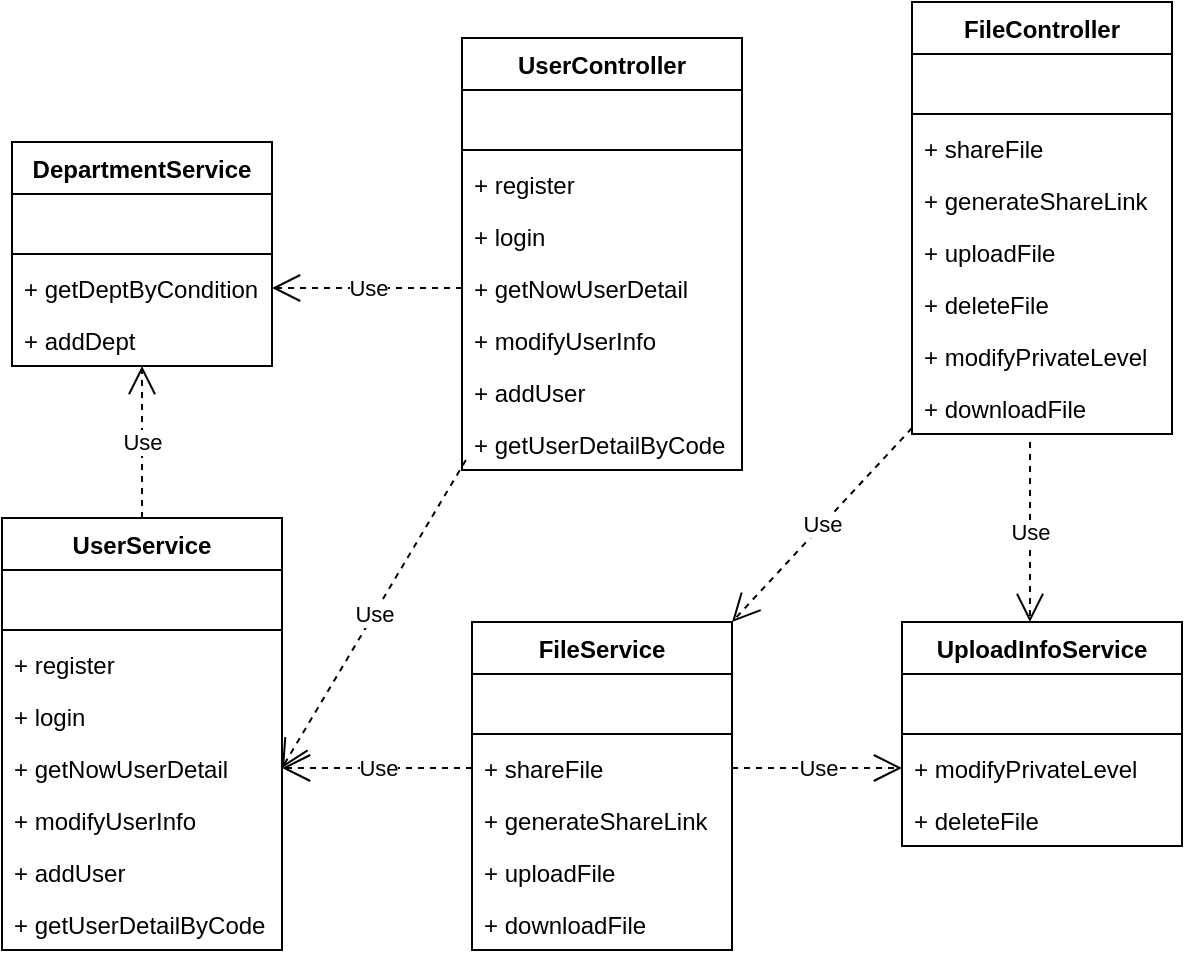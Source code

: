 <mxfile version="17.4.0" type="github">
  <diagram id="SctEK2AL3j0u5t4MnJmv" name="Page-1">
    <mxGraphModel dx="1108" dy="426" grid="1" gridSize="10" guides="1" tooltips="1" connect="1" arrows="1" fold="1" page="1" pageScale="1" pageWidth="827" pageHeight="1169" math="0" shadow="0">
      <root>
        <mxCell id="0" />
        <mxCell id="1" parent="0" />
        <mxCell id="_vMp9WdMYwQ7bH-pkNWu-1" value="FileService" style="swimlane;fontStyle=1;align=center;verticalAlign=top;childLayout=stackLayout;horizontal=1;startSize=26;horizontalStack=0;resizeParent=1;resizeParentMax=0;resizeLast=0;collapsible=1;marginBottom=0;" parent="1" vertex="1">
          <mxGeometry x="595" y="390" width="130" height="164" as="geometry" />
        </mxCell>
        <mxCell id="_vMp9WdMYwQ7bH-pkNWu-2" value=" " style="text;strokeColor=none;fillColor=none;align=left;verticalAlign=top;spacingLeft=4;spacingRight=4;overflow=hidden;rotatable=0;points=[[0,0.5],[1,0.5]];portConstraint=eastwest;" parent="_vMp9WdMYwQ7bH-pkNWu-1" vertex="1">
          <mxGeometry y="26" width="130" height="26" as="geometry" />
        </mxCell>
        <mxCell id="_vMp9WdMYwQ7bH-pkNWu-3" value="" style="line;strokeWidth=1;fillColor=none;align=left;verticalAlign=middle;spacingTop=-1;spacingLeft=3;spacingRight=3;rotatable=0;labelPosition=right;points=[];portConstraint=eastwest;" parent="_vMp9WdMYwQ7bH-pkNWu-1" vertex="1">
          <mxGeometry y="52" width="130" height="8" as="geometry" />
        </mxCell>
        <mxCell id="_vMp9WdMYwQ7bH-pkNWu-4" value="+ shareFile" style="text;strokeColor=none;fillColor=none;align=left;verticalAlign=top;spacingLeft=4;spacingRight=4;overflow=hidden;rotatable=0;points=[[0,0.5],[1,0.5]];portConstraint=eastwest;" parent="_vMp9WdMYwQ7bH-pkNWu-1" vertex="1">
          <mxGeometry y="60" width="130" height="26" as="geometry" />
        </mxCell>
        <mxCell id="_vMp9WdMYwQ7bH-pkNWu-5" value="+ generateShareLink" style="text;strokeColor=none;fillColor=none;align=left;verticalAlign=top;spacingLeft=4;spacingRight=4;overflow=hidden;rotatable=0;points=[[0,0.5],[1,0.5]];portConstraint=eastwest;" parent="_vMp9WdMYwQ7bH-pkNWu-1" vertex="1">
          <mxGeometry y="86" width="130" height="26" as="geometry" />
        </mxCell>
        <mxCell id="_vMp9WdMYwQ7bH-pkNWu-6" value="+ uploadFile" style="text;strokeColor=none;fillColor=none;align=left;verticalAlign=top;spacingLeft=4;spacingRight=4;overflow=hidden;rotatable=0;points=[[0,0.5],[1,0.5]];portConstraint=eastwest;" parent="_vMp9WdMYwQ7bH-pkNWu-1" vertex="1">
          <mxGeometry y="112" width="130" height="26" as="geometry" />
        </mxCell>
        <mxCell id="_vMp9WdMYwQ7bH-pkNWu-7" value="+ downloadFile" style="text;strokeColor=none;fillColor=none;align=left;verticalAlign=top;spacingLeft=4;spacingRight=4;overflow=hidden;rotatable=0;points=[[0,0.5],[1,0.5]];portConstraint=eastwest;" parent="_vMp9WdMYwQ7bH-pkNWu-1" vertex="1">
          <mxGeometry y="138" width="130" height="26" as="geometry" />
        </mxCell>
        <mxCell id="_vMp9WdMYwQ7bH-pkNWu-8" value="UploadInfoService" style="swimlane;fontStyle=1;align=center;verticalAlign=top;childLayout=stackLayout;horizontal=1;startSize=26;horizontalStack=0;resizeParent=1;resizeParentMax=0;resizeLast=0;collapsible=1;marginBottom=0;" parent="1" vertex="1">
          <mxGeometry x="810" y="390" width="140" height="112" as="geometry" />
        </mxCell>
        <mxCell id="_vMp9WdMYwQ7bH-pkNWu-9" value=" " style="text;strokeColor=none;fillColor=none;align=left;verticalAlign=top;spacingLeft=4;spacingRight=4;overflow=hidden;rotatable=0;points=[[0,0.5],[1,0.5]];portConstraint=eastwest;" parent="_vMp9WdMYwQ7bH-pkNWu-8" vertex="1">
          <mxGeometry y="26" width="140" height="26" as="geometry" />
        </mxCell>
        <mxCell id="_vMp9WdMYwQ7bH-pkNWu-10" value="" style="line;strokeWidth=1;fillColor=none;align=left;verticalAlign=middle;spacingTop=-1;spacingLeft=3;spacingRight=3;rotatable=0;labelPosition=right;points=[];portConstraint=eastwest;" parent="_vMp9WdMYwQ7bH-pkNWu-8" vertex="1">
          <mxGeometry y="52" width="140" height="8" as="geometry" />
        </mxCell>
        <mxCell id="_vMp9WdMYwQ7bH-pkNWu-11" value="+ modifyPrivateLevel" style="text;strokeColor=none;fillColor=none;align=left;verticalAlign=top;spacingLeft=4;spacingRight=4;overflow=hidden;rotatable=0;points=[[0,0.5],[1,0.5]];portConstraint=eastwest;" parent="_vMp9WdMYwQ7bH-pkNWu-8" vertex="1">
          <mxGeometry y="60" width="140" height="26" as="geometry" />
        </mxCell>
        <mxCell id="_vMp9WdMYwQ7bH-pkNWu-12" value="+ deleteFile" style="text;strokeColor=none;fillColor=none;align=left;verticalAlign=top;spacingLeft=4;spacingRight=4;overflow=hidden;rotatable=0;points=[[0,0.5],[1,0.5]];portConstraint=eastwest;" parent="_vMp9WdMYwQ7bH-pkNWu-8" vertex="1">
          <mxGeometry y="86" width="140" height="26" as="geometry" />
        </mxCell>
        <mxCell id="_vMp9WdMYwQ7bH-pkNWu-15" value="UserService" style="swimlane;fontStyle=1;align=center;verticalAlign=top;childLayout=stackLayout;horizontal=1;startSize=26;horizontalStack=0;resizeParent=1;resizeParentMax=0;resizeLast=0;collapsible=1;marginBottom=0;" parent="1" vertex="1">
          <mxGeometry x="360" y="338" width="140" height="216" as="geometry" />
        </mxCell>
        <mxCell id="_vMp9WdMYwQ7bH-pkNWu-16" value=" " style="text;strokeColor=none;fillColor=none;align=left;verticalAlign=top;spacingLeft=4;spacingRight=4;overflow=hidden;rotatable=0;points=[[0,0.5],[1,0.5]];portConstraint=eastwest;" parent="_vMp9WdMYwQ7bH-pkNWu-15" vertex="1">
          <mxGeometry y="26" width="140" height="26" as="geometry" />
        </mxCell>
        <mxCell id="_vMp9WdMYwQ7bH-pkNWu-17" value="" style="line;strokeWidth=1;fillColor=none;align=left;verticalAlign=middle;spacingTop=-1;spacingLeft=3;spacingRight=3;rotatable=0;labelPosition=right;points=[];portConstraint=eastwest;" parent="_vMp9WdMYwQ7bH-pkNWu-15" vertex="1">
          <mxGeometry y="52" width="140" height="8" as="geometry" />
        </mxCell>
        <mxCell id="_vMp9WdMYwQ7bH-pkNWu-18" value="+ register" style="text;strokeColor=none;fillColor=none;align=left;verticalAlign=top;spacingLeft=4;spacingRight=4;overflow=hidden;rotatable=0;points=[[0,0.5],[1,0.5]];portConstraint=eastwest;" parent="_vMp9WdMYwQ7bH-pkNWu-15" vertex="1">
          <mxGeometry y="60" width="140" height="26" as="geometry" />
        </mxCell>
        <mxCell id="_vMp9WdMYwQ7bH-pkNWu-19" value="+ login" style="text;strokeColor=none;fillColor=none;align=left;verticalAlign=top;spacingLeft=4;spacingRight=4;overflow=hidden;rotatable=0;points=[[0,0.5],[1,0.5]];portConstraint=eastwest;" parent="_vMp9WdMYwQ7bH-pkNWu-15" vertex="1">
          <mxGeometry y="86" width="140" height="26" as="geometry" />
        </mxCell>
        <mxCell id="_vMp9WdMYwQ7bH-pkNWu-20" value="+ getNowUserDetail" style="text;strokeColor=none;fillColor=none;align=left;verticalAlign=top;spacingLeft=4;spacingRight=4;overflow=hidden;rotatable=0;points=[[0,0.5],[1,0.5]];portConstraint=eastwest;" parent="_vMp9WdMYwQ7bH-pkNWu-15" vertex="1">
          <mxGeometry y="112" width="140" height="26" as="geometry" />
        </mxCell>
        <mxCell id="_vMp9WdMYwQ7bH-pkNWu-21" value="+ modifyUserInfo" style="text;strokeColor=none;fillColor=none;align=left;verticalAlign=top;spacingLeft=4;spacingRight=4;overflow=hidden;rotatable=0;points=[[0,0.5],[1,0.5]];portConstraint=eastwest;" parent="_vMp9WdMYwQ7bH-pkNWu-15" vertex="1">
          <mxGeometry y="138" width="140" height="26" as="geometry" />
        </mxCell>
        <mxCell id="_vMp9WdMYwQ7bH-pkNWu-22" value="+ addUser" style="text;strokeColor=none;fillColor=none;align=left;verticalAlign=top;spacingLeft=4;spacingRight=4;overflow=hidden;rotatable=0;points=[[0,0.5],[1,0.5]];portConstraint=eastwest;" parent="_vMp9WdMYwQ7bH-pkNWu-15" vertex="1">
          <mxGeometry y="164" width="140" height="26" as="geometry" />
        </mxCell>
        <mxCell id="_vMp9WdMYwQ7bH-pkNWu-23" value="+ getUserDetailByCode" style="text;strokeColor=none;fillColor=none;align=left;verticalAlign=top;spacingLeft=4;spacingRight=4;overflow=hidden;rotatable=0;points=[[0,0.5],[1,0.5]];portConstraint=eastwest;" parent="_vMp9WdMYwQ7bH-pkNWu-15" vertex="1">
          <mxGeometry y="190" width="140" height="26" as="geometry" />
        </mxCell>
        <mxCell id="_vMp9WdMYwQ7bH-pkNWu-24" value="DepartmentService" style="swimlane;fontStyle=1;align=center;verticalAlign=top;childLayout=stackLayout;horizontal=1;startSize=26;horizontalStack=0;resizeParent=1;resizeParentMax=0;resizeLast=0;collapsible=1;marginBottom=0;" parent="1" vertex="1">
          <mxGeometry x="365" y="150" width="130" height="112" as="geometry" />
        </mxCell>
        <mxCell id="_vMp9WdMYwQ7bH-pkNWu-25" value=" " style="text;strokeColor=none;fillColor=none;align=left;verticalAlign=top;spacingLeft=4;spacingRight=4;overflow=hidden;rotatable=0;points=[[0,0.5],[1,0.5]];portConstraint=eastwest;" parent="_vMp9WdMYwQ7bH-pkNWu-24" vertex="1">
          <mxGeometry y="26" width="130" height="26" as="geometry" />
        </mxCell>
        <mxCell id="_vMp9WdMYwQ7bH-pkNWu-26" value="" style="line;strokeWidth=1;fillColor=none;align=left;verticalAlign=middle;spacingTop=-1;spacingLeft=3;spacingRight=3;rotatable=0;labelPosition=right;points=[];portConstraint=eastwest;" parent="_vMp9WdMYwQ7bH-pkNWu-24" vertex="1">
          <mxGeometry y="52" width="130" height="8" as="geometry" />
        </mxCell>
        <mxCell id="_vMp9WdMYwQ7bH-pkNWu-27" value="+ getDeptByCondition" style="text;strokeColor=none;fillColor=none;align=left;verticalAlign=top;spacingLeft=4;spacingRight=4;overflow=hidden;rotatable=0;points=[[0,0.5],[1,0.5]];portConstraint=eastwest;" parent="_vMp9WdMYwQ7bH-pkNWu-24" vertex="1">
          <mxGeometry y="60" width="130" height="26" as="geometry" />
        </mxCell>
        <mxCell id="_vMp9WdMYwQ7bH-pkNWu-28" value="+ addDept" style="text;strokeColor=none;fillColor=none;align=left;verticalAlign=top;spacingLeft=4;spacingRight=4;overflow=hidden;rotatable=0;points=[[0,0.5],[1,0.5]];portConstraint=eastwest;" parent="_vMp9WdMYwQ7bH-pkNWu-24" vertex="1">
          <mxGeometry y="86" width="130" height="26" as="geometry" />
        </mxCell>
        <mxCell id="_vMp9WdMYwQ7bH-pkNWu-92" value="Use" style="endArrow=open;endSize=12;dashed=1;html=1;rounded=0;exitX=0.5;exitY=0;exitDx=0;exitDy=0;entryX=0.5;entryY=1;entryDx=0;entryDy=0;entryPerimeter=0;" parent="1" source="_vMp9WdMYwQ7bH-pkNWu-15" target="_vMp9WdMYwQ7bH-pkNWu-28" edge="1">
          <mxGeometry width="160" relative="1" as="geometry">
            <mxPoint x="440" y="610" as="sourcePoint" />
            <mxPoint x="440" y="270" as="targetPoint" />
          </mxGeometry>
        </mxCell>
        <mxCell id="_vMp9WdMYwQ7bH-pkNWu-93" value="Use" style="endArrow=open;endSize=12;dashed=1;html=1;rounded=0;entryX=1;entryY=0.5;entryDx=0;entryDy=0;exitX=0;exitY=0.5;exitDx=0;exitDy=0;" parent="1" source="_vMp9WdMYwQ7bH-pkNWu-4" target="_vMp9WdMYwQ7bH-pkNWu-20" edge="1">
          <mxGeometry width="160" relative="1" as="geometry">
            <mxPoint x="560" y="530" as="sourcePoint" />
            <mxPoint x="450" y="316.988" as="targetPoint" />
          </mxGeometry>
        </mxCell>
        <mxCell id="_vMp9WdMYwQ7bH-pkNWu-94" value="Use" style="endArrow=open;endSize=12;dashed=1;html=1;rounded=0;exitX=1;exitY=0.5;exitDx=0;exitDy=0;entryX=0;entryY=0.5;entryDx=0;entryDy=0;" parent="1" source="_vMp9WdMYwQ7bH-pkNWu-4" target="_vMp9WdMYwQ7bH-pkNWu-11" edge="1">
          <mxGeometry width="160" relative="1" as="geometry">
            <mxPoint x="410" y="410" as="sourcePoint" />
            <mxPoint x="410" y="326.988" as="targetPoint" />
          </mxGeometry>
        </mxCell>
        <mxCell id="_vMp9WdMYwQ7bH-pkNWu-95" value="UserController" style="swimlane;fontStyle=1;align=center;verticalAlign=top;childLayout=stackLayout;horizontal=1;startSize=26;horizontalStack=0;resizeParent=1;resizeParentMax=0;resizeLast=0;collapsible=1;marginBottom=0;" parent="1" vertex="1">
          <mxGeometry x="590" y="98" width="140" height="216" as="geometry" />
        </mxCell>
        <mxCell id="_vMp9WdMYwQ7bH-pkNWu-96" value=" " style="text;strokeColor=none;fillColor=none;align=left;verticalAlign=top;spacingLeft=4;spacingRight=4;overflow=hidden;rotatable=0;points=[[0,0.5],[1,0.5]];portConstraint=eastwest;" parent="_vMp9WdMYwQ7bH-pkNWu-95" vertex="1">
          <mxGeometry y="26" width="140" height="26" as="geometry" />
        </mxCell>
        <mxCell id="_vMp9WdMYwQ7bH-pkNWu-97" value="" style="line;strokeWidth=1;fillColor=none;align=left;verticalAlign=middle;spacingTop=-1;spacingLeft=3;spacingRight=3;rotatable=0;labelPosition=right;points=[];portConstraint=eastwest;" parent="_vMp9WdMYwQ7bH-pkNWu-95" vertex="1">
          <mxGeometry y="52" width="140" height="8" as="geometry" />
        </mxCell>
        <mxCell id="_vMp9WdMYwQ7bH-pkNWu-98" value="+ register" style="text;strokeColor=none;fillColor=none;align=left;verticalAlign=top;spacingLeft=4;spacingRight=4;overflow=hidden;rotatable=0;points=[[0,0.5],[1,0.5]];portConstraint=eastwest;" parent="_vMp9WdMYwQ7bH-pkNWu-95" vertex="1">
          <mxGeometry y="60" width="140" height="26" as="geometry" />
        </mxCell>
        <mxCell id="_vMp9WdMYwQ7bH-pkNWu-99" value="+ login" style="text;strokeColor=none;fillColor=none;align=left;verticalAlign=top;spacingLeft=4;spacingRight=4;overflow=hidden;rotatable=0;points=[[0,0.5],[1,0.5]];portConstraint=eastwest;" parent="_vMp9WdMYwQ7bH-pkNWu-95" vertex="1">
          <mxGeometry y="86" width="140" height="26" as="geometry" />
        </mxCell>
        <mxCell id="_vMp9WdMYwQ7bH-pkNWu-100" value="+ getNowUserDetail" style="text;strokeColor=none;fillColor=none;align=left;verticalAlign=top;spacingLeft=4;spacingRight=4;overflow=hidden;rotatable=0;points=[[0,0.5],[1,0.5]];portConstraint=eastwest;" parent="_vMp9WdMYwQ7bH-pkNWu-95" vertex="1">
          <mxGeometry y="112" width="140" height="26" as="geometry" />
        </mxCell>
        <mxCell id="_vMp9WdMYwQ7bH-pkNWu-101" value="+ modifyUserInfo" style="text;strokeColor=none;fillColor=none;align=left;verticalAlign=top;spacingLeft=4;spacingRight=4;overflow=hidden;rotatable=0;points=[[0,0.5],[1,0.5]];portConstraint=eastwest;" parent="_vMp9WdMYwQ7bH-pkNWu-95" vertex="1">
          <mxGeometry y="138" width="140" height="26" as="geometry" />
        </mxCell>
        <mxCell id="_vMp9WdMYwQ7bH-pkNWu-102" value="+ addUser" style="text;strokeColor=none;fillColor=none;align=left;verticalAlign=top;spacingLeft=4;spacingRight=4;overflow=hidden;rotatable=0;points=[[0,0.5],[1,0.5]];portConstraint=eastwest;" parent="_vMp9WdMYwQ7bH-pkNWu-95" vertex="1">
          <mxGeometry y="164" width="140" height="26" as="geometry" />
        </mxCell>
        <mxCell id="_vMp9WdMYwQ7bH-pkNWu-103" value="+ getUserDetailByCode" style="text;strokeColor=none;fillColor=none;align=left;verticalAlign=top;spacingLeft=4;spacingRight=4;overflow=hidden;rotatable=0;points=[[0,0.5],[1,0.5]];portConstraint=eastwest;" parent="_vMp9WdMYwQ7bH-pkNWu-95" vertex="1">
          <mxGeometry y="190" width="140" height="26" as="geometry" />
        </mxCell>
        <mxCell id="_vMp9WdMYwQ7bH-pkNWu-104" value="FileController" style="swimlane;fontStyle=1;align=center;verticalAlign=top;childLayout=stackLayout;horizontal=1;startSize=26;horizontalStack=0;resizeParent=1;resizeParentMax=0;resizeLast=0;collapsible=1;marginBottom=0;" parent="1" vertex="1">
          <mxGeometry x="815" y="80" width="130" height="216" as="geometry" />
        </mxCell>
        <mxCell id="_vMp9WdMYwQ7bH-pkNWu-105" value=" " style="text;strokeColor=none;fillColor=none;align=left;verticalAlign=top;spacingLeft=4;spacingRight=4;overflow=hidden;rotatable=0;points=[[0,0.5],[1,0.5]];portConstraint=eastwest;" parent="_vMp9WdMYwQ7bH-pkNWu-104" vertex="1">
          <mxGeometry y="26" width="130" height="26" as="geometry" />
        </mxCell>
        <mxCell id="_vMp9WdMYwQ7bH-pkNWu-106" value="" style="line;strokeWidth=1;fillColor=none;align=left;verticalAlign=middle;spacingTop=-1;spacingLeft=3;spacingRight=3;rotatable=0;labelPosition=right;points=[];portConstraint=eastwest;" parent="_vMp9WdMYwQ7bH-pkNWu-104" vertex="1">
          <mxGeometry y="52" width="130" height="8" as="geometry" />
        </mxCell>
        <mxCell id="_vMp9WdMYwQ7bH-pkNWu-107" value="+ shareFile" style="text;strokeColor=none;fillColor=none;align=left;verticalAlign=top;spacingLeft=4;spacingRight=4;overflow=hidden;rotatable=0;points=[[0,0.5],[1,0.5]];portConstraint=eastwest;" parent="_vMp9WdMYwQ7bH-pkNWu-104" vertex="1">
          <mxGeometry y="60" width="130" height="26" as="geometry" />
        </mxCell>
        <mxCell id="_vMp9WdMYwQ7bH-pkNWu-108" value="+ generateShareLink" style="text;strokeColor=none;fillColor=none;align=left;verticalAlign=top;spacingLeft=4;spacingRight=4;overflow=hidden;rotatable=0;points=[[0,0.5],[1,0.5]];portConstraint=eastwest;" parent="_vMp9WdMYwQ7bH-pkNWu-104" vertex="1">
          <mxGeometry y="86" width="130" height="26" as="geometry" />
        </mxCell>
        <mxCell id="_vMp9WdMYwQ7bH-pkNWu-109" value="+ uploadFile" style="text;strokeColor=none;fillColor=none;align=left;verticalAlign=top;spacingLeft=4;spacingRight=4;overflow=hidden;rotatable=0;points=[[0,0.5],[1,0.5]];portConstraint=eastwest;" parent="_vMp9WdMYwQ7bH-pkNWu-104" vertex="1">
          <mxGeometry y="112" width="130" height="26" as="geometry" />
        </mxCell>
        <mxCell id="_vMp9WdMYwQ7bH-pkNWu-111" value="+ deleteFile" style="text;strokeColor=none;fillColor=none;align=left;verticalAlign=top;spacingLeft=4;spacingRight=4;overflow=hidden;rotatable=0;points=[[0,0.5],[1,0.5]];portConstraint=eastwest;" parent="_vMp9WdMYwQ7bH-pkNWu-104" vertex="1">
          <mxGeometry y="138" width="130" height="26" as="geometry" />
        </mxCell>
        <mxCell id="_vMp9WdMYwQ7bH-pkNWu-112" value="+ modifyPrivateLevel" style="text;strokeColor=none;fillColor=none;align=left;verticalAlign=top;spacingLeft=4;spacingRight=4;overflow=hidden;rotatable=0;points=[[0,0.5],[1,0.5]];portConstraint=eastwest;" parent="_vMp9WdMYwQ7bH-pkNWu-104" vertex="1">
          <mxGeometry y="164" width="130" height="26" as="geometry" />
        </mxCell>
        <mxCell id="_vMp9WdMYwQ7bH-pkNWu-110" value="+ downloadFile" style="text;strokeColor=none;fillColor=none;align=left;verticalAlign=top;spacingLeft=4;spacingRight=4;overflow=hidden;rotatable=0;points=[[0,0.5],[1,0.5]];portConstraint=eastwest;" parent="_vMp9WdMYwQ7bH-pkNWu-104" vertex="1">
          <mxGeometry y="190" width="130" height="26" as="geometry" />
        </mxCell>
        <mxCell id="_vMp9WdMYwQ7bH-pkNWu-113" value="Use" style="endArrow=open;endSize=12;dashed=1;html=1;rounded=0;exitX=0;exitY=0.5;exitDx=0;exitDy=0;entryX=1;entryY=0.5;entryDx=0;entryDy=0;" parent="1" source="_vMp9WdMYwQ7bH-pkNWu-100" target="_vMp9WdMYwQ7bH-pkNWu-27" edge="1">
          <mxGeometry width="160" relative="1" as="geometry">
            <mxPoint x="440" y="348" as="sourcePoint" />
            <mxPoint x="440" y="272" as="targetPoint" />
          </mxGeometry>
        </mxCell>
        <mxCell id="_vMp9WdMYwQ7bH-pkNWu-114" value="Use" style="endArrow=open;endSize=12;dashed=1;html=1;rounded=0;exitX=0.014;exitY=0.808;exitDx=0;exitDy=0;entryX=1;entryY=0.5;entryDx=0;entryDy=0;exitPerimeter=0;" parent="1" source="_vMp9WdMYwQ7bH-pkNWu-103" target="_vMp9WdMYwQ7bH-pkNWu-20" edge="1">
          <mxGeometry width="160" relative="1" as="geometry">
            <mxPoint x="600" y="233" as="sourcePoint" />
            <mxPoint x="505" y="233" as="targetPoint" />
          </mxGeometry>
        </mxCell>
        <mxCell id="_vMp9WdMYwQ7bH-pkNWu-115" value="Use" style="endArrow=open;endSize=12;dashed=1;html=1;rounded=0;exitX=0;exitY=0.885;exitDx=0;exitDy=0;entryX=1;entryY=0;entryDx=0;entryDy=0;exitPerimeter=0;" parent="1" source="_vMp9WdMYwQ7bH-pkNWu-110" target="_vMp9WdMYwQ7bH-pkNWu-1" edge="1">
          <mxGeometry width="160" relative="1" as="geometry">
            <mxPoint x="610" y="243" as="sourcePoint" />
            <mxPoint x="515" y="243" as="targetPoint" />
          </mxGeometry>
        </mxCell>
        <mxCell id="_vMp9WdMYwQ7bH-pkNWu-116" value="Use" style="endArrow=open;endSize=12;dashed=1;html=1;rounded=0;exitX=0.454;exitY=1.154;exitDx=0;exitDy=0;entryX=0.457;entryY=0;entryDx=0;entryDy=0;entryPerimeter=0;exitPerimeter=0;" parent="1" source="_vMp9WdMYwQ7bH-pkNWu-110" target="_vMp9WdMYwQ7bH-pkNWu-8" edge="1">
          <mxGeometry width="160" relative="1" as="geometry">
            <mxPoint x="620" y="253" as="sourcePoint" />
            <mxPoint x="525" y="253" as="targetPoint" />
          </mxGeometry>
        </mxCell>
      </root>
    </mxGraphModel>
  </diagram>
</mxfile>
